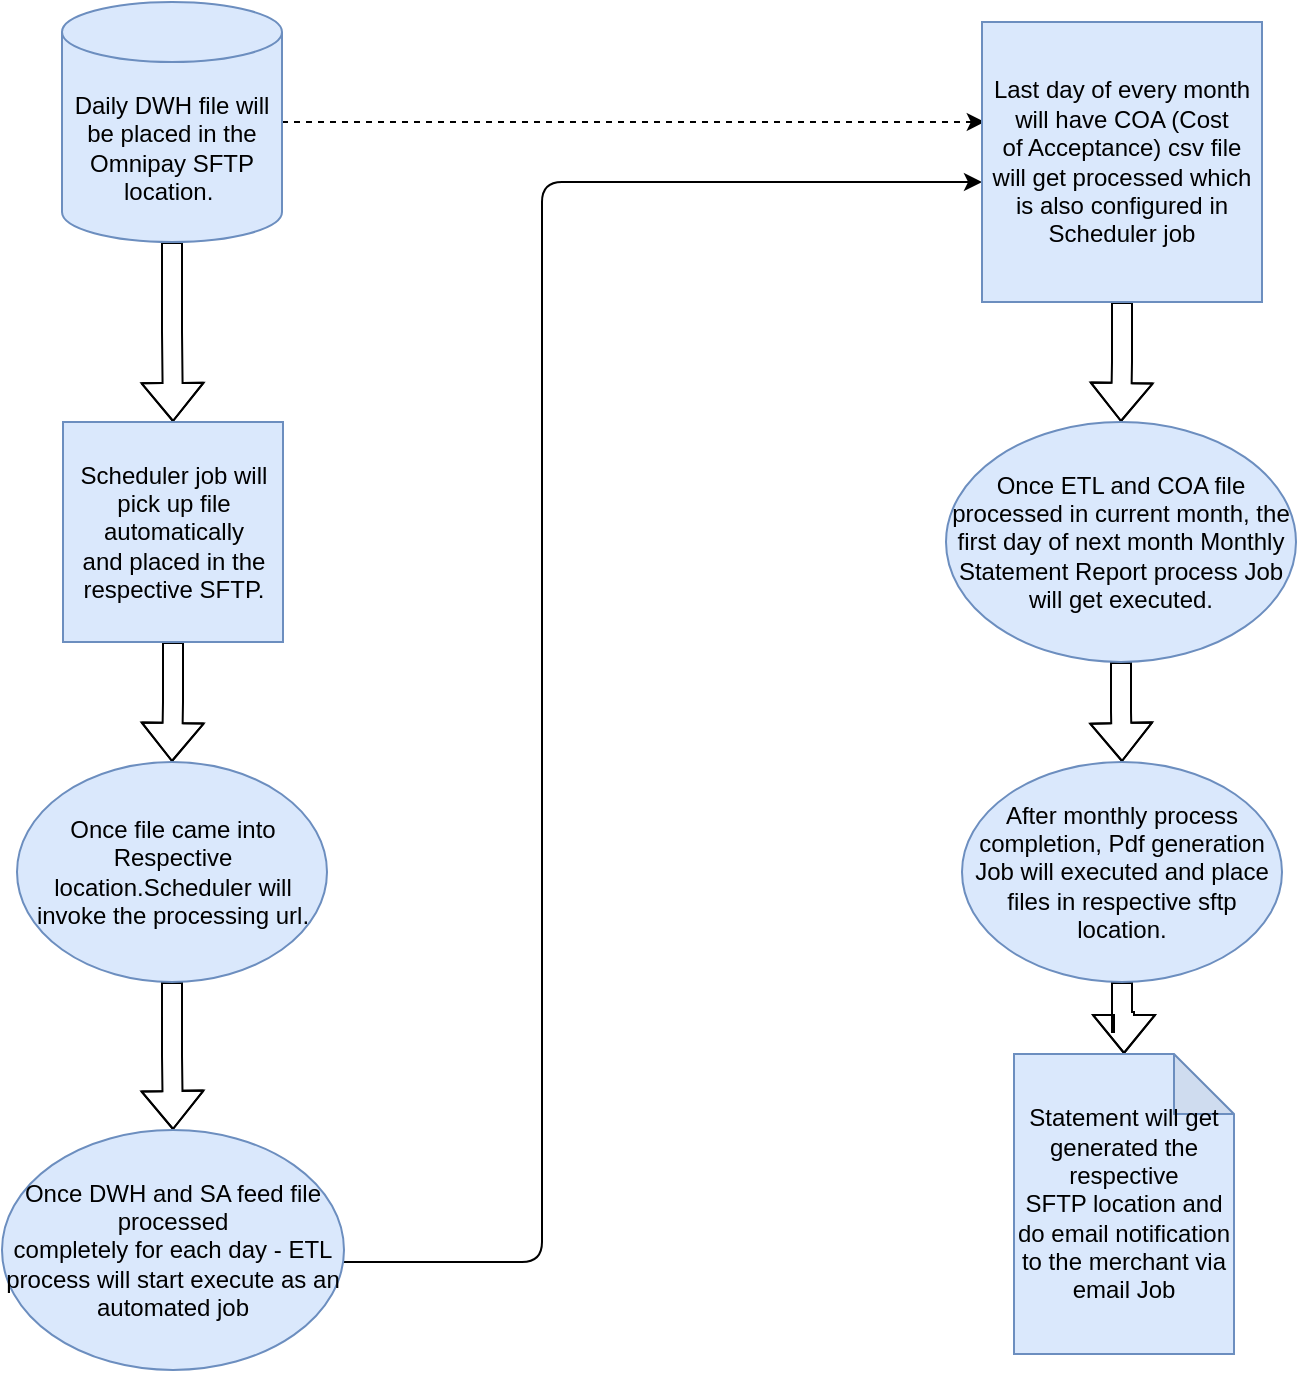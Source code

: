 <mxfile version="14.2.9" type="github">
  <diagram id="60PBFlRCnKcZ06irirZX" name="Page-1">
    <mxGraphModel dx="920" dy="531" grid="1" gridSize="10" guides="1" tooltips="1" connect="1" arrows="1" fold="1" page="1" pageScale="1" pageWidth="850" pageHeight="1100" background="#ffffff" math="0" shadow="0">
      <root>
        <mxCell id="0" />
        <mxCell id="1" parent="0" />
        <mxCell id="seOo0xL-dIcXm9XMJXj5-6" value="" style="edgeStyle=orthogonalEdgeStyle;rounded=0;orthogonalLoop=1;jettySize=auto;html=1;shape=flexArrow;" edge="1" parent="1" source="xvR8jCEvwCoTIvMJNmAh-2" target="seOo0xL-dIcXm9XMJXj5-1">
          <mxGeometry relative="1" as="geometry" />
        </mxCell>
        <mxCell id="seOo0xL-dIcXm9XMJXj5-36" style="edgeStyle=orthogonalEdgeStyle;rounded=1;orthogonalLoop=1;jettySize=auto;html=1;entryX=0.01;entryY=0.357;entryDx=0;entryDy=0;entryPerimeter=0;dashed=1;" edge="1" parent="1" source="xvR8jCEvwCoTIvMJNmAh-2" target="seOo0xL-dIcXm9XMJXj5-20">
          <mxGeometry relative="1" as="geometry" />
        </mxCell>
        <mxCell id="xvR8jCEvwCoTIvMJNmAh-2" value="&lt;p class=&quot;MsoNormal&quot;&gt;&lt;span lang=&quot;EN-IN&quot;&gt;Daily DWH file will be placed in the&lt;br/&gt;Omnipay SFTP location.&amp;nbsp;&lt;/span&gt;&lt;/p&gt;" style="shape=cylinder3;whiteSpace=wrap;html=1;boundedLbl=1;backgroundOutline=1;size=15;fillColor=#dae8fc;strokeColor=#6c8ebf;" parent="1" vertex="1">
          <mxGeometry x="130" y="20" width="110" height="120" as="geometry" />
        </mxCell>
        <mxCell id="seOo0xL-dIcXm9XMJXj5-7" value="" style="edgeStyle=orthogonalEdgeStyle;rounded=0;orthogonalLoop=1;jettySize=auto;html=1;shape=flexArrow;" edge="1" parent="1" source="seOo0xL-dIcXm9XMJXj5-1" target="seOo0xL-dIcXm9XMJXj5-2">
          <mxGeometry relative="1" as="geometry" />
        </mxCell>
        <mxCell id="seOo0xL-dIcXm9XMJXj5-1" value="&lt;p class=&quot;MsoNormal&quot;&gt;&lt;span lang=&quot;EN-IN&quot;&gt;Scheduler job will pick up file automatically&lt;br&gt;and placed in the respective SFTP.&lt;/span&gt;&lt;/p&gt;" style="whiteSpace=wrap;html=1;aspect=fixed;fillColor=#dae8fc;strokeColor=#6c8ebf;" vertex="1" parent="1">
          <mxGeometry x="130.5" y="230" width="110" height="110" as="geometry" />
        </mxCell>
        <mxCell id="seOo0xL-dIcXm9XMJXj5-5" value="" style="edgeStyle=orthogonalEdgeStyle;rounded=0;orthogonalLoop=1;jettySize=auto;html=1;shape=flexArrow;" edge="1" parent="1" source="seOo0xL-dIcXm9XMJXj5-2" target="seOo0xL-dIcXm9XMJXj5-4">
          <mxGeometry relative="1" as="geometry" />
        </mxCell>
        <mxCell id="seOo0xL-dIcXm9XMJXj5-2" value="Once file came into Respective location.Scheduler will invoke the processing url." style="ellipse;whiteSpace=wrap;html=1;fillColor=#dae8fc;strokeColor=#6c8ebf;" vertex="1" parent="1">
          <mxGeometry x="107.5" y="400" width="155" height="110" as="geometry" />
        </mxCell>
        <mxCell id="seOo0xL-dIcXm9XMJXj5-31" style="edgeStyle=orthogonalEdgeStyle;rounded=1;orthogonalLoop=1;jettySize=auto;html=1;" edge="1" parent="1" source="seOo0xL-dIcXm9XMJXj5-4" target="seOo0xL-dIcXm9XMJXj5-20">
          <mxGeometry relative="1" as="geometry">
            <mxPoint x="360" y="110" as="targetPoint" />
            <Array as="points">
              <mxPoint x="370" y="650" />
              <mxPoint x="370" y="110" />
            </Array>
          </mxGeometry>
        </mxCell>
        <mxCell id="seOo0xL-dIcXm9XMJXj5-4" value="&lt;p class=&quot;MsoNormal&quot;&gt;&lt;span lang=&quot;EN-IN&quot;&gt;Once DWH and SA feed file processed&lt;br/&gt;completely for each day - ETL process will start execute as an automated job&lt;/span&gt;&lt;/p&gt;" style="ellipse;whiteSpace=wrap;html=1;fillColor=#dae8fc;strokeColor=#6c8ebf;" vertex="1" parent="1">
          <mxGeometry x="100" y="584" width="171" height="120" as="geometry" />
        </mxCell>
        <mxCell id="seOo0xL-dIcXm9XMJXj5-24" value="" style="edgeStyle=orthogonalEdgeStyle;rounded=0;orthogonalLoop=1;jettySize=auto;html=1;shape=flexArrow;" edge="1" parent="1" source="seOo0xL-dIcXm9XMJXj5-20" target="seOo0xL-dIcXm9XMJXj5-23">
          <mxGeometry relative="1" as="geometry" />
        </mxCell>
        <mxCell id="seOo0xL-dIcXm9XMJXj5-20" value="&lt;p class=&quot;MsoNormal&quot;&gt;&lt;span lang=&quot;EN-IN&quot;&gt;Last day of every month will have COA (Cost&lt;br/&gt;of Acceptance) csv file will get processed which is also configured in&lt;br/&gt;Scheduler job&lt;/span&gt;&lt;/p&gt;" style="whiteSpace=wrap;html=1;aspect=fixed;fillColor=#dae8fc;strokeColor=#6c8ebf;" vertex="1" parent="1">
          <mxGeometry x="590" y="30" width="140" height="140" as="geometry" />
        </mxCell>
        <mxCell id="seOo0xL-dIcXm9XMJXj5-27" value="" style="edgeStyle=orthogonalEdgeStyle;rounded=0;orthogonalLoop=1;jettySize=auto;html=1;shape=flexArrow;" edge="1" parent="1" source="seOo0xL-dIcXm9XMJXj5-23" target="seOo0xL-dIcXm9XMJXj5-26">
          <mxGeometry relative="1" as="geometry" />
        </mxCell>
        <mxCell id="seOo0xL-dIcXm9XMJXj5-23" value="&lt;span&gt;Once ETL and COA file processed in current month, the first day of next month Monthly Statement Report process Job will get executed.&lt;/span&gt;" style="ellipse;whiteSpace=wrap;html=1;fillColor=#dae8fc;strokeColor=#6c8ebf;" vertex="1" parent="1">
          <mxGeometry x="572" y="230" width="175" height="120" as="geometry" />
        </mxCell>
        <mxCell id="seOo0xL-dIcXm9XMJXj5-29" value="" style="edgeStyle=orthogonalEdgeStyle;rounded=0;orthogonalLoop=1;jettySize=auto;html=1;shape=flexArrow;" edge="1" parent="1" source="seOo0xL-dIcXm9XMJXj5-26" target="seOo0xL-dIcXm9XMJXj5-28">
          <mxGeometry relative="1" as="geometry" />
        </mxCell>
        <mxCell id="seOo0xL-dIcXm9XMJXj5-26" value="&lt;span&gt;After monthly process completion, Pdf generation Job will executed and place files in respective sftp location.&lt;/span&gt;" style="ellipse;whiteSpace=wrap;html=1;fillColor=#dae8fc;strokeColor=#6c8ebf;" vertex="1" parent="1">
          <mxGeometry x="580" y="400" width="160" height="110" as="geometry" />
        </mxCell>
        <mxCell id="seOo0xL-dIcXm9XMJXj5-28" value="&lt;p class=&quot;MsoNormal&quot;&gt;&lt;span lang=&quot;EN-IN&quot;&gt;Statement will get generated the respective&lt;br&gt;SFTP location and do email notification to the merchant via email Job&lt;/span&gt;&lt;/p&gt;" style="shape=note;whiteSpace=wrap;html=1;backgroundOutline=1;darkOpacity=0.05;fillColor=#dae8fc;strokeColor=#6c8ebf;" vertex="1" parent="1">
          <mxGeometry x="606" y="546" width="110" height="150" as="geometry" />
        </mxCell>
      </root>
    </mxGraphModel>
  </diagram>
</mxfile>
